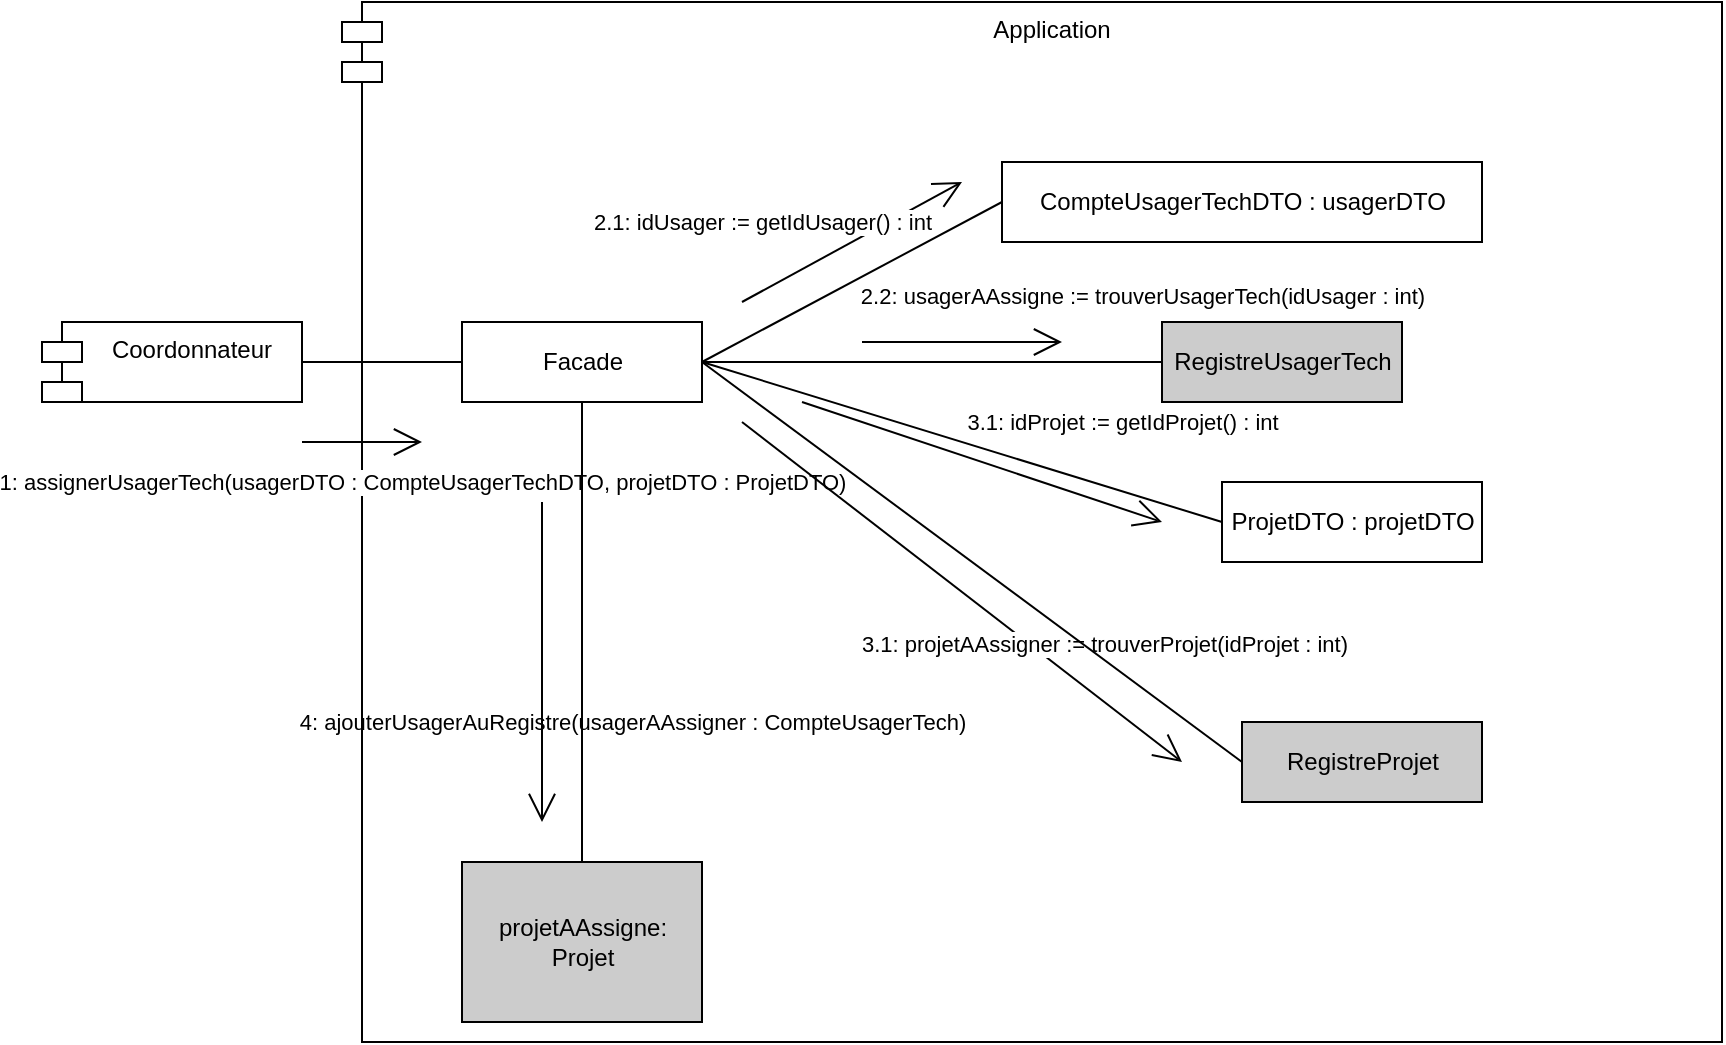 <mxfile version="20.0.3" type="github">
  <diagram id="K0o0jhx-SNK4bHOGCNAz" name="Page-1">
    <mxGraphModel dx="1422" dy="744" grid="1" gridSize="10" guides="1" tooltips="1" connect="1" arrows="1" fold="1" page="1" pageScale="1" pageWidth="1100" pageHeight="850" math="0" shadow="0">
      <root>
        <mxCell id="0" />
        <mxCell id="1" parent="0" />
        <mxCell id="64v3DnVX_QihMCU26TA5-13" value="Application" style="shape=module;align=left;spacingLeft=20;align=center;verticalAlign=top;" vertex="1" parent="1">
          <mxGeometry x="190" y="40" width="690" height="520" as="geometry" />
        </mxCell>
        <mxCell id="X13s5hJ5W_4LY24NtN4I-2" value="Coordonnateur" style="shape=module;align=left;spacingLeft=20;align=center;verticalAlign=top;fontSize=12;fillColor=#FFFFFF;" parent="1" vertex="1">
          <mxGeometry x="40" y="200" width="130" height="40" as="geometry" />
        </mxCell>
        <mxCell id="X13s5hJ5W_4LY24NtN4I-3" value="Facade" style="html=1;fontSize=12;fillColor=#FFFFFF;" parent="1" vertex="1">
          <mxGeometry x="250" y="200" width="120" height="40" as="geometry" />
        </mxCell>
        <mxCell id="X13s5hJ5W_4LY24NtN4I-4" value="" style="endArrow=none;html=1;rounded=0;fontSize=12;exitX=1;exitY=0.5;exitDx=0;exitDy=0;entryX=0;entryY=0.5;entryDx=0;entryDy=0;" parent="1" source="X13s5hJ5W_4LY24NtN4I-2" target="X13s5hJ5W_4LY24NtN4I-3" edge="1">
          <mxGeometry width="50" height="50" relative="1" as="geometry">
            <mxPoint x="490" y="140" as="sourcePoint" />
            <mxPoint x="540" y="90" as="targetPoint" />
          </mxGeometry>
        </mxCell>
        <mxCell id="X13s5hJ5W_4LY24NtN4I-5" value="" style="endArrow=open;endFill=1;endSize=12;html=1;rounded=0;fontSize=12;" parent="1" edge="1">
          <mxGeometry width="160" relative="1" as="geometry">
            <mxPoint x="170" y="260" as="sourcePoint" />
            <mxPoint x="230" y="260" as="targetPoint" />
          </mxGeometry>
        </mxCell>
        <mxCell id="X13s5hJ5W_4LY24NtN4I-6" value="1: assignerUsagerTech(usagerDTO : CompteUsagerTechDTO, projetDTO : ProjetDTO)" style="edgeLabel;html=1;align=center;verticalAlign=middle;resizable=0;points=[];fontSize=11;" parent="X13s5hJ5W_4LY24NtN4I-5" connectable="0" vertex="1">
          <mxGeometry x="0.3" y="1" relative="1" as="geometry">
            <mxPoint x="21" y="21" as="offset" />
          </mxGeometry>
        </mxCell>
        <mxCell id="X13s5hJ5W_4LY24NtN4I-8" value="" style="endArrow=open;endFill=1;endSize=12;html=1;rounded=0;fontSize=12;startArrow=none;" parent="1" edge="1">
          <mxGeometry width="160" relative="1" as="geometry">
            <mxPoint x="450" y="210" as="sourcePoint" />
            <mxPoint x="550" y="210" as="targetPoint" />
          </mxGeometry>
        </mxCell>
        <mxCell id="X13s5hJ5W_4LY24NtN4I-9" value="2.2: usagerAAssigne := trouverUsagerTech(idUsager : int)" style="edgeLabel;html=1;align=center;verticalAlign=middle;resizable=0;points=[];fontSize=11;" parent="X13s5hJ5W_4LY24NtN4I-8" connectable="0" vertex="1">
          <mxGeometry x="0.4" y="1" relative="1" as="geometry">
            <mxPoint x="70" y="-22" as="offset" />
          </mxGeometry>
        </mxCell>
        <mxCell id="X13s5hJ5W_4LY24NtN4I-11" value="RegistreProjet" style="html=1;fontSize=12;fillColor=#CCCCCC;" parent="1" vertex="1">
          <mxGeometry x="640" y="400" width="120" height="40" as="geometry" />
        </mxCell>
        <mxCell id="X13s5hJ5W_4LY24NtN4I-12" value="" style="endArrow=open;endFill=1;endSize=12;html=1;rounded=0;fontSize=12;" parent="1" edge="1">
          <mxGeometry width="160" relative="1" as="geometry">
            <mxPoint x="390" y="250" as="sourcePoint" />
            <mxPoint x="610" y="420" as="targetPoint" />
          </mxGeometry>
        </mxCell>
        <mxCell id="X13s5hJ5W_4LY24NtN4I-13" value="3.1: projetAAssigner := trouverProjet(idProjet : int)" style="edgeLabel;html=1;align=center;verticalAlign=middle;resizable=0;points=[];fontSize=11;" parent="X13s5hJ5W_4LY24NtN4I-12" connectable="0" vertex="1">
          <mxGeometry x="0.341" y="-2" relative="1" as="geometry">
            <mxPoint x="34" y="-5" as="offset" />
          </mxGeometry>
        </mxCell>
        <mxCell id="X13s5hJ5W_4LY24NtN4I-15" value="&lt;div&gt;projetAAssigne:&lt;/div&gt;&lt;div&gt;Projet&lt;br&gt;&lt;/div&gt;" style="html=1;fontSize=12;fillColor=#CCCCCC;" parent="1" vertex="1">
          <mxGeometry x="250" y="470" width="120" height="80" as="geometry" />
        </mxCell>
        <mxCell id="X13s5hJ5W_4LY24NtN4I-16" value="" style="endArrow=none;html=1;rounded=0;fontSize=12;entryX=0.5;entryY=1;entryDx=0;entryDy=0;exitX=0.5;exitY=0;exitDx=0;exitDy=0;" parent="1" source="X13s5hJ5W_4LY24NtN4I-15" target="X13s5hJ5W_4LY24NtN4I-3" edge="1">
          <mxGeometry width="50" height="50" relative="1" as="geometry">
            <mxPoint x="490" y="170" as="sourcePoint" />
            <mxPoint x="540" y="120" as="targetPoint" />
          </mxGeometry>
        </mxCell>
        <mxCell id="X13s5hJ5W_4LY24NtN4I-17" value="" style="endArrow=open;endFill=1;endSize=12;html=1;rounded=0;fontSize=12;" parent="1" edge="1">
          <mxGeometry width="160" relative="1" as="geometry">
            <mxPoint x="290" y="290" as="sourcePoint" />
            <mxPoint x="290" y="450" as="targetPoint" />
            <Array as="points">
              <mxPoint x="290" y="330" />
            </Array>
          </mxGeometry>
        </mxCell>
        <mxCell id="X13s5hJ5W_4LY24NtN4I-18" value="4: ajouterUsagerAuRegistre(usagerAAssigner : CompteUsagerTech)" style="text;html=1;align=center;verticalAlign=middle;resizable=0;points=[];autosize=1;strokeColor=none;fillColor=none;fontSize=11;" parent="1" vertex="1">
          <mxGeometry x="160" y="390" width="350" height="20" as="geometry" />
        </mxCell>
        <mxCell id="64v3DnVX_QihMCU26TA5-1" value="" style="endArrow=none;html=1;rounded=0;entryX=0;entryY=0.5;entryDx=0;entryDy=0;exitX=1;exitY=0.5;exitDx=0;exitDy=0;" edge="1" parent="1" source="X13s5hJ5W_4LY24NtN4I-3" target="X13s5hJ5W_4LY24NtN4I-7">
          <mxGeometry width="50" height="50" relative="1" as="geometry">
            <mxPoint x="500" y="410" as="sourcePoint" />
            <mxPoint x="550" y="360" as="targetPoint" />
          </mxGeometry>
        </mxCell>
        <mxCell id="64v3DnVX_QihMCU26TA5-2" value="CompteUsagerTechDTO : usagerDTO" style="html=1;" vertex="1" parent="1">
          <mxGeometry x="520" y="120" width="240" height="40" as="geometry" />
        </mxCell>
        <mxCell id="64v3DnVX_QihMCU26TA5-3" value="" style="endArrow=none;html=1;rounded=0;entryX=0;entryY=0.5;entryDx=0;entryDy=0;exitX=1;exitY=0.5;exitDx=0;exitDy=0;" edge="1" parent="1" source="X13s5hJ5W_4LY24NtN4I-3" target="64v3DnVX_QihMCU26TA5-2">
          <mxGeometry width="50" height="50" relative="1" as="geometry">
            <mxPoint x="500" y="410" as="sourcePoint" />
            <mxPoint x="550" y="360" as="targetPoint" />
          </mxGeometry>
        </mxCell>
        <mxCell id="X13s5hJ5W_4LY24NtN4I-7" value="RegistreUsagerTech" style="html=1;fontSize=12;fillColor=#CCCCCC;" parent="1" vertex="1">
          <mxGeometry x="600" y="200" width="120" height="40" as="geometry" />
        </mxCell>
        <mxCell id="64v3DnVX_QihMCU26TA5-6" value="" style="endArrow=open;endFill=1;endSize=12;html=1;rounded=0;fontSize=12;" edge="1" parent="1">
          <mxGeometry width="160" relative="1" as="geometry">
            <mxPoint x="390" y="190" as="sourcePoint" />
            <mxPoint x="500" y="130" as="targetPoint" />
            <Array as="points" />
          </mxGeometry>
        </mxCell>
        <mxCell id="64v3DnVX_QihMCU26TA5-7" value="2.1: idUsager := getIdUsager() : int" style="edgeLabel;html=1;align=center;verticalAlign=middle;resizable=0;points=[];fontSize=11;" connectable="0" vertex="1" parent="64v3DnVX_QihMCU26TA5-6">
          <mxGeometry x="0.341" y="-2" relative="1" as="geometry">
            <mxPoint x="-65" y="-2" as="offset" />
          </mxGeometry>
        </mxCell>
        <mxCell id="64v3DnVX_QihMCU26TA5-8" value="ProjetDTO : projetDTO" style="html=1;" vertex="1" parent="1">
          <mxGeometry x="630" y="280" width="130" height="40" as="geometry" />
        </mxCell>
        <mxCell id="64v3DnVX_QihMCU26TA5-9" value="" style="endArrow=none;html=1;rounded=0;entryX=0;entryY=0.5;entryDx=0;entryDy=0;exitX=1;exitY=0.5;exitDx=0;exitDy=0;" edge="1" parent="1" source="X13s5hJ5W_4LY24NtN4I-3" target="64v3DnVX_QihMCU26TA5-8">
          <mxGeometry width="50" height="50" relative="1" as="geometry">
            <mxPoint x="500" y="410" as="sourcePoint" />
            <mxPoint x="550" y="360" as="targetPoint" />
          </mxGeometry>
        </mxCell>
        <mxCell id="64v3DnVX_QihMCU26TA5-10" value="" style="endArrow=open;endFill=1;endSize=12;html=1;rounded=0;fontSize=12;" edge="1" parent="1">
          <mxGeometry width="160" relative="1" as="geometry">
            <mxPoint x="420" y="240" as="sourcePoint" />
            <mxPoint x="600" y="300" as="targetPoint" />
          </mxGeometry>
        </mxCell>
        <mxCell id="64v3DnVX_QihMCU26TA5-11" value="3.1: idProjet := getIdProjet() : int" style="edgeLabel;html=1;align=center;verticalAlign=middle;resizable=0;points=[];fontSize=11;" connectable="0" vertex="1" parent="64v3DnVX_QihMCU26TA5-10">
          <mxGeometry x="0.341" y="-2" relative="1" as="geometry">
            <mxPoint x="40" y="-32" as="offset" />
          </mxGeometry>
        </mxCell>
        <mxCell id="64v3DnVX_QihMCU26TA5-12" value="" style="endArrow=none;html=1;rounded=0;entryX=1;entryY=0.5;entryDx=0;entryDy=0;exitX=0;exitY=0.5;exitDx=0;exitDy=0;" edge="1" parent="1" source="X13s5hJ5W_4LY24NtN4I-11" target="X13s5hJ5W_4LY24NtN4I-3">
          <mxGeometry width="50" height="50" relative="1" as="geometry">
            <mxPoint x="500" y="410" as="sourcePoint" />
            <mxPoint x="550" y="360" as="targetPoint" />
          </mxGeometry>
        </mxCell>
      </root>
    </mxGraphModel>
  </diagram>
</mxfile>
